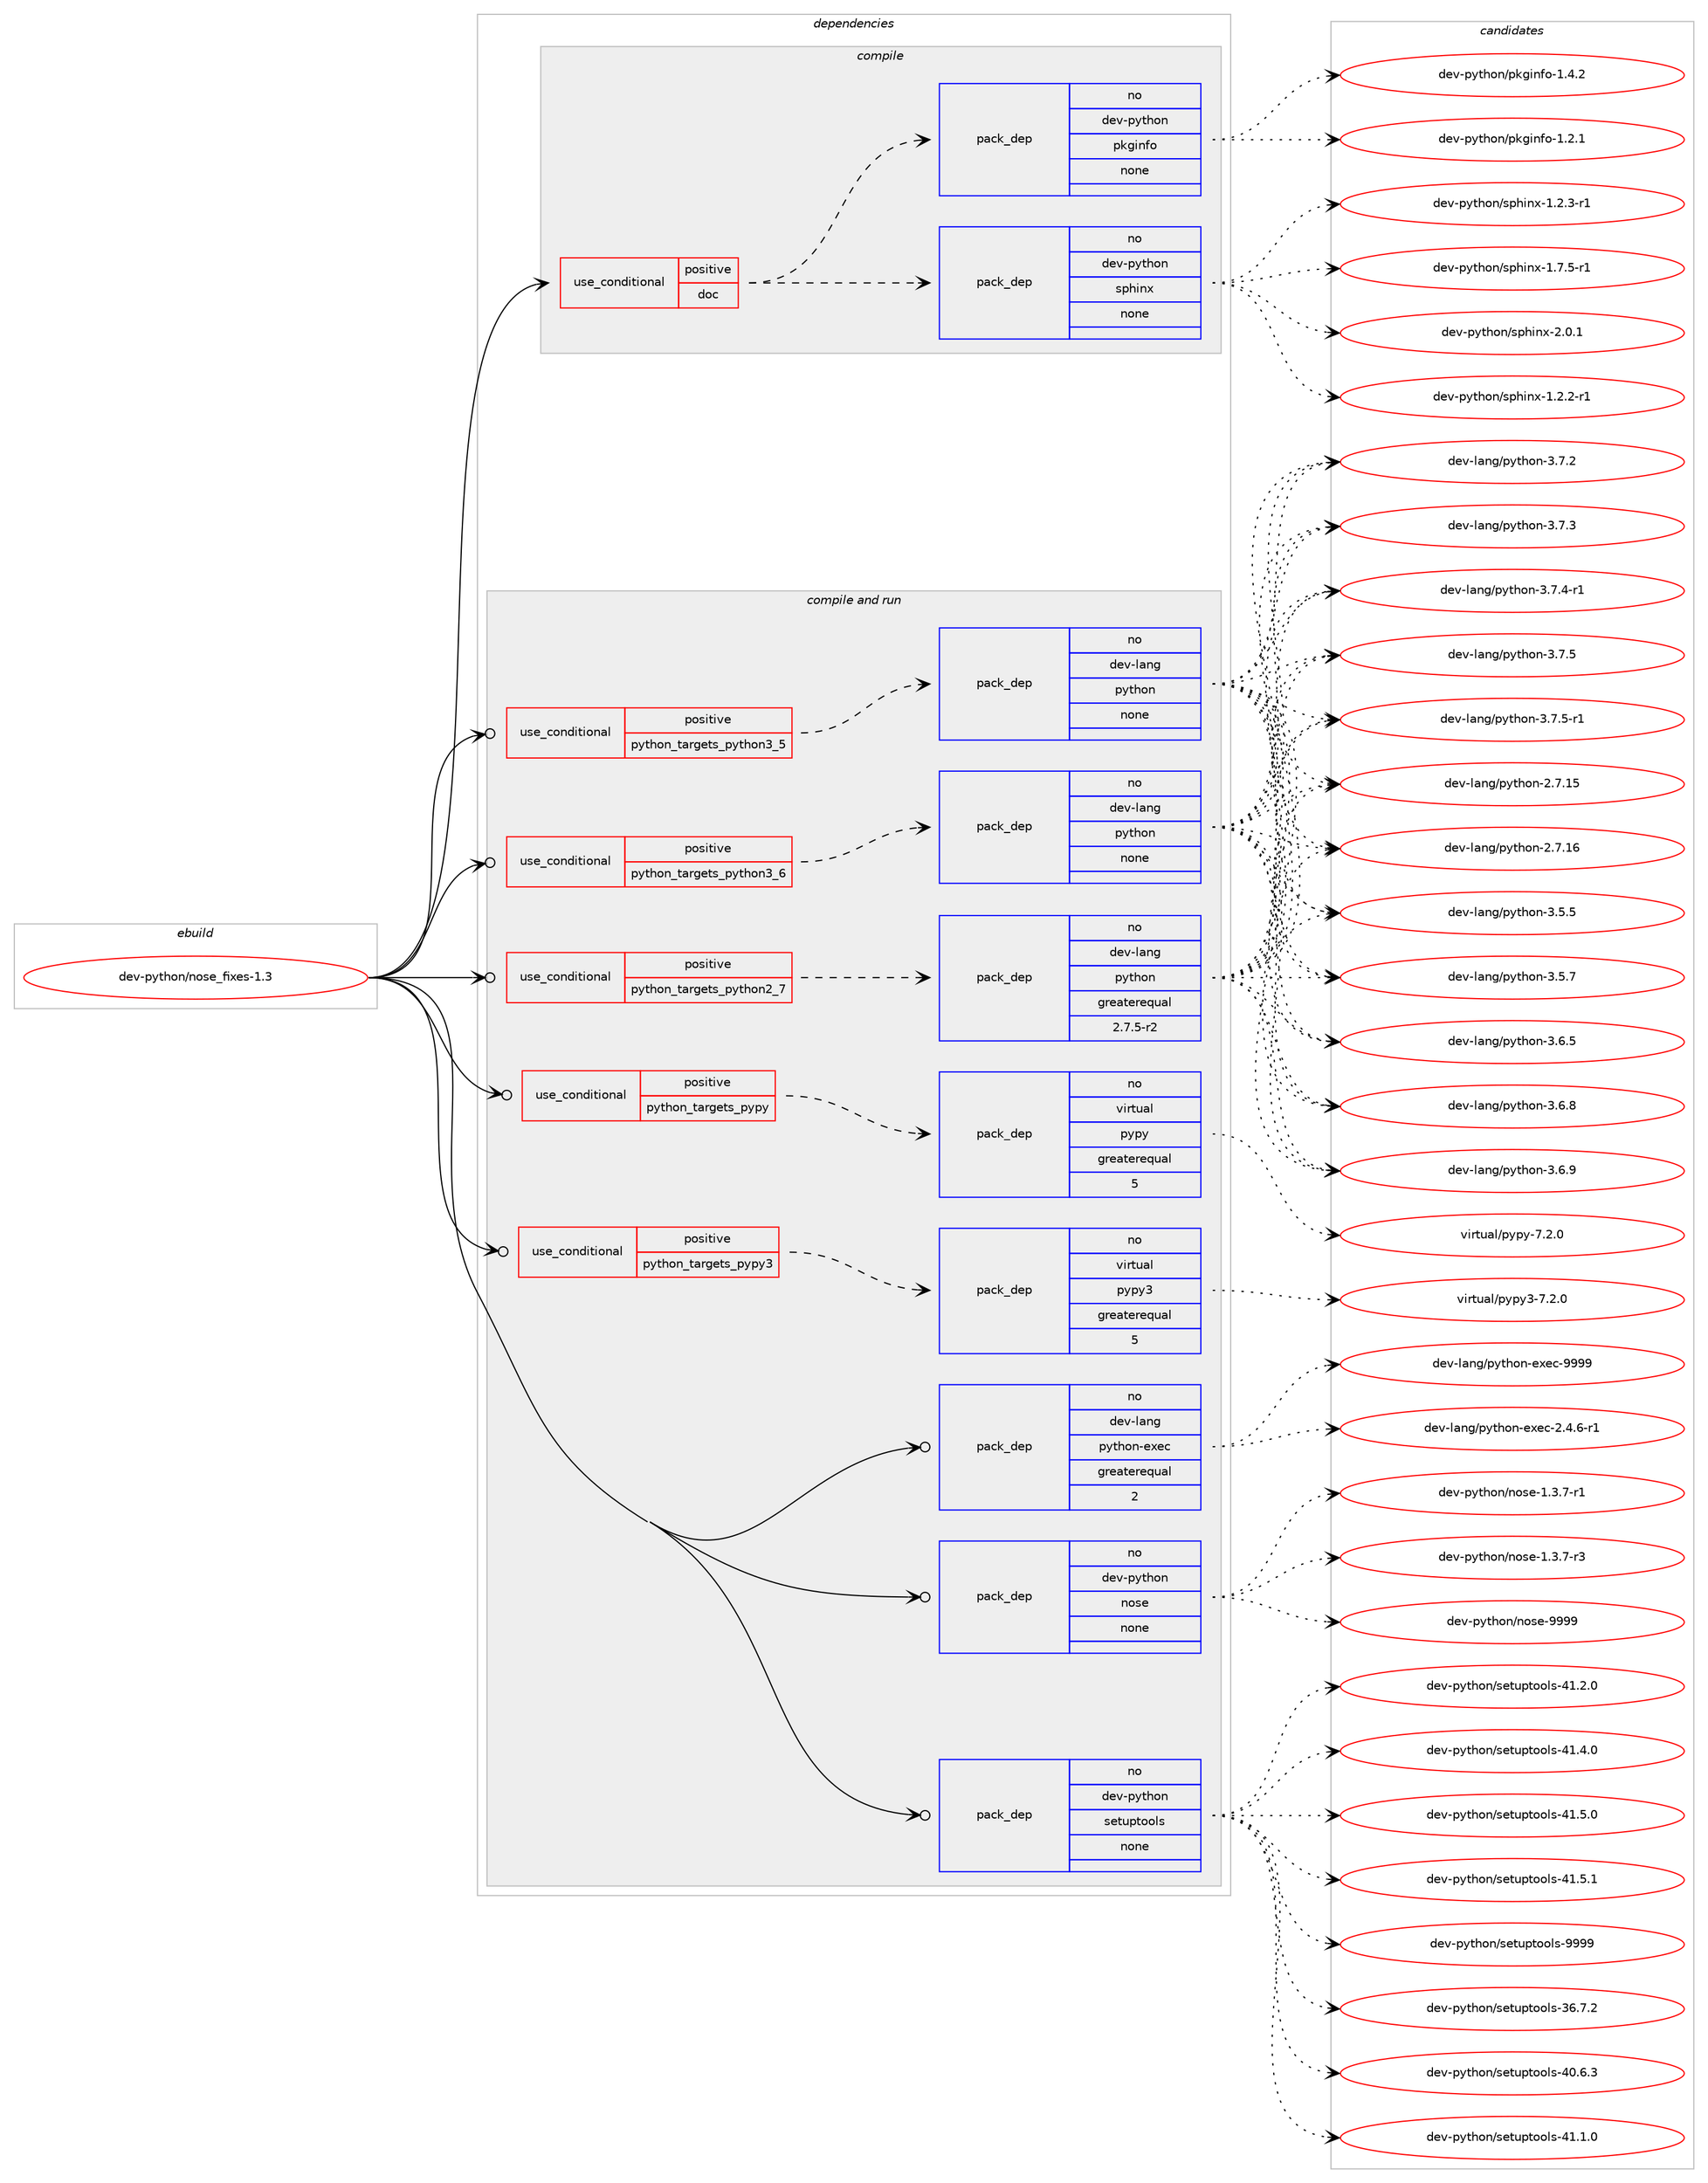 digraph prolog {

# *************
# Graph options
# *************

newrank=true;
concentrate=true;
compound=true;
graph [rankdir=LR,fontname=Helvetica,fontsize=10,ranksep=1.5];#, ranksep=2.5, nodesep=0.2];
edge  [arrowhead=vee];
node  [fontname=Helvetica,fontsize=10];

# **********
# The ebuild
# **********

subgraph cluster_leftcol {
color=gray;
rank=same;
label=<<i>ebuild</i>>;
id [label="dev-python/nose_fixes-1.3", color=red, width=4, href="../dev-python/nose_fixes-1.3.svg"];
}

# ****************
# The dependencies
# ****************

subgraph cluster_midcol {
color=gray;
label=<<i>dependencies</i>>;
subgraph cluster_compile {
fillcolor="#eeeeee";
style=filled;
label=<<i>compile</i>>;
subgraph cond143251 {
dependency616939 [label=<<TABLE BORDER="0" CELLBORDER="1" CELLSPACING="0" CELLPADDING="4"><TR><TD ROWSPAN="3" CELLPADDING="10">use_conditional</TD></TR><TR><TD>positive</TD></TR><TR><TD>doc</TD></TR></TABLE>>, shape=none, color=red];
subgraph pack461880 {
dependency616940 [label=<<TABLE BORDER="0" CELLBORDER="1" CELLSPACING="0" CELLPADDING="4" WIDTH="220"><TR><TD ROWSPAN="6" CELLPADDING="30">pack_dep</TD></TR><TR><TD WIDTH="110">no</TD></TR><TR><TD>dev-python</TD></TR><TR><TD>sphinx</TD></TR><TR><TD>none</TD></TR><TR><TD></TD></TR></TABLE>>, shape=none, color=blue];
}
dependency616939:e -> dependency616940:w [weight=20,style="dashed",arrowhead="vee"];
subgraph pack461881 {
dependency616941 [label=<<TABLE BORDER="0" CELLBORDER="1" CELLSPACING="0" CELLPADDING="4" WIDTH="220"><TR><TD ROWSPAN="6" CELLPADDING="30">pack_dep</TD></TR><TR><TD WIDTH="110">no</TD></TR><TR><TD>dev-python</TD></TR><TR><TD>pkginfo</TD></TR><TR><TD>none</TD></TR><TR><TD></TD></TR></TABLE>>, shape=none, color=blue];
}
dependency616939:e -> dependency616941:w [weight=20,style="dashed",arrowhead="vee"];
}
id:e -> dependency616939:w [weight=20,style="solid",arrowhead="vee"];
}
subgraph cluster_compileandrun {
fillcolor="#eeeeee";
style=filled;
label=<<i>compile and run</i>>;
subgraph cond143252 {
dependency616942 [label=<<TABLE BORDER="0" CELLBORDER="1" CELLSPACING="0" CELLPADDING="4"><TR><TD ROWSPAN="3" CELLPADDING="10">use_conditional</TD></TR><TR><TD>positive</TD></TR><TR><TD>python_targets_pypy</TD></TR></TABLE>>, shape=none, color=red];
subgraph pack461882 {
dependency616943 [label=<<TABLE BORDER="0" CELLBORDER="1" CELLSPACING="0" CELLPADDING="4" WIDTH="220"><TR><TD ROWSPAN="6" CELLPADDING="30">pack_dep</TD></TR><TR><TD WIDTH="110">no</TD></TR><TR><TD>virtual</TD></TR><TR><TD>pypy</TD></TR><TR><TD>greaterequal</TD></TR><TR><TD>5</TD></TR></TABLE>>, shape=none, color=blue];
}
dependency616942:e -> dependency616943:w [weight=20,style="dashed",arrowhead="vee"];
}
id:e -> dependency616942:w [weight=20,style="solid",arrowhead="odotvee"];
subgraph cond143253 {
dependency616944 [label=<<TABLE BORDER="0" CELLBORDER="1" CELLSPACING="0" CELLPADDING="4"><TR><TD ROWSPAN="3" CELLPADDING="10">use_conditional</TD></TR><TR><TD>positive</TD></TR><TR><TD>python_targets_pypy3</TD></TR></TABLE>>, shape=none, color=red];
subgraph pack461883 {
dependency616945 [label=<<TABLE BORDER="0" CELLBORDER="1" CELLSPACING="0" CELLPADDING="4" WIDTH="220"><TR><TD ROWSPAN="6" CELLPADDING="30">pack_dep</TD></TR><TR><TD WIDTH="110">no</TD></TR><TR><TD>virtual</TD></TR><TR><TD>pypy3</TD></TR><TR><TD>greaterequal</TD></TR><TR><TD>5</TD></TR></TABLE>>, shape=none, color=blue];
}
dependency616944:e -> dependency616945:w [weight=20,style="dashed",arrowhead="vee"];
}
id:e -> dependency616944:w [weight=20,style="solid",arrowhead="odotvee"];
subgraph cond143254 {
dependency616946 [label=<<TABLE BORDER="0" CELLBORDER="1" CELLSPACING="0" CELLPADDING="4"><TR><TD ROWSPAN="3" CELLPADDING="10">use_conditional</TD></TR><TR><TD>positive</TD></TR><TR><TD>python_targets_python2_7</TD></TR></TABLE>>, shape=none, color=red];
subgraph pack461884 {
dependency616947 [label=<<TABLE BORDER="0" CELLBORDER="1" CELLSPACING="0" CELLPADDING="4" WIDTH="220"><TR><TD ROWSPAN="6" CELLPADDING="30">pack_dep</TD></TR><TR><TD WIDTH="110">no</TD></TR><TR><TD>dev-lang</TD></TR><TR><TD>python</TD></TR><TR><TD>greaterequal</TD></TR><TR><TD>2.7.5-r2</TD></TR></TABLE>>, shape=none, color=blue];
}
dependency616946:e -> dependency616947:w [weight=20,style="dashed",arrowhead="vee"];
}
id:e -> dependency616946:w [weight=20,style="solid",arrowhead="odotvee"];
subgraph cond143255 {
dependency616948 [label=<<TABLE BORDER="0" CELLBORDER="1" CELLSPACING="0" CELLPADDING="4"><TR><TD ROWSPAN="3" CELLPADDING="10">use_conditional</TD></TR><TR><TD>positive</TD></TR><TR><TD>python_targets_python3_5</TD></TR></TABLE>>, shape=none, color=red];
subgraph pack461885 {
dependency616949 [label=<<TABLE BORDER="0" CELLBORDER="1" CELLSPACING="0" CELLPADDING="4" WIDTH="220"><TR><TD ROWSPAN="6" CELLPADDING="30">pack_dep</TD></TR><TR><TD WIDTH="110">no</TD></TR><TR><TD>dev-lang</TD></TR><TR><TD>python</TD></TR><TR><TD>none</TD></TR><TR><TD></TD></TR></TABLE>>, shape=none, color=blue];
}
dependency616948:e -> dependency616949:w [weight=20,style="dashed",arrowhead="vee"];
}
id:e -> dependency616948:w [weight=20,style="solid",arrowhead="odotvee"];
subgraph cond143256 {
dependency616950 [label=<<TABLE BORDER="0" CELLBORDER="1" CELLSPACING="0" CELLPADDING="4"><TR><TD ROWSPAN="3" CELLPADDING="10">use_conditional</TD></TR><TR><TD>positive</TD></TR><TR><TD>python_targets_python3_6</TD></TR></TABLE>>, shape=none, color=red];
subgraph pack461886 {
dependency616951 [label=<<TABLE BORDER="0" CELLBORDER="1" CELLSPACING="0" CELLPADDING="4" WIDTH="220"><TR><TD ROWSPAN="6" CELLPADDING="30">pack_dep</TD></TR><TR><TD WIDTH="110">no</TD></TR><TR><TD>dev-lang</TD></TR><TR><TD>python</TD></TR><TR><TD>none</TD></TR><TR><TD></TD></TR></TABLE>>, shape=none, color=blue];
}
dependency616950:e -> dependency616951:w [weight=20,style="dashed",arrowhead="vee"];
}
id:e -> dependency616950:w [weight=20,style="solid",arrowhead="odotvee"];
subgraph pack461887 {
dependency616952 [label=<<TABLE BORDER="0" CELLBORDER="1" CELLSPACING="0" CELLPADDING="4" WIDTH="220"><TR><TD ROWSPAN="6" CELLPADDING="30">pack_dep</TD></TR><TR><TD WIDTH="110">no</TD></TR><TR><TD>dev-lang</TD></TR><TR><TD>python-exec</TD></TR><TR><TD>greaterequal</TD></TR><TR><TD>2</TD></TR></TABLE>>, shape=none, color=blue];
}
id:e -> dependency616952:w [weight=20,style="solid",arrowhead="odotvee"];
subgraph pack461888 {
dependency616953 [label=<<TABLE BORDER="0" CELLBORDER="1" CELLSPACING="0" CELLPADDING="4" WIDTH="220"><TR><TD ROWSPAN="6" CELLPADDING="30">pack_dep</TD></TR><TR><TD WIDTH="110">no</TD></TR><TR><TD>dev-python</TD></TR><TR><TD>nose</TD></TR><TR><TD>none</TD></TR><TR><TD></TD></TR></TABLE>>, shape=none, color=blue];
}
id:e -> dependency616953:w [weight=20,style="solid",arrowhead="odotvee"];
subgraph pack461889 {
dependency616954 [label=<<TABLE BORDER="0" CELLBORDER="1" CELLSPACING="0" CELLPADDING="4" WIDTH="220"><TR><TD ROWSPAN="6" CELLPADDING="30">pack_dep</TD></TR><TR><TD WIDTH="110">no</TD></TR><TR><TD>dev-python</TD></TR><TR><TD>setuptools</TD></TR><TR><TD>none</TD></TR><TR><TD></TD></TR></TABLE>>, shape=none, color=blue];
}
id:e -> dependency616954:w [weight=20,style="solid",arrowhead="odotvee"];
}
subgraph cluster_run {
fillcolor="#eeeeee";
style=filled;
label=<<i>run</i>>;
}
}

# **************
# The candidates
# **************

subgraph cluster_choices {
rank=same;
color=gray;
label=<<i>candidates</i>>;

subgraph choice461880 {
color=black;
nodesep=1;
choice10010111845112121116104111110471151121041051101204549465046504511449 [label="dev-python/sphinx-1.2.2-r1", color=red, width=4,href="../dev-python/sphinx-1.2.2-r1.svg"];
choice10010111845112121116104111110471151121041051101204549465046514511449 [label="dev-python/sphinx-1.2.3-r1", color=red, width=4,href="../dev-python/sphinx-1.2.3-r1.svg"];
choice10010111845112121116104111110471151121041051101204549465546534511449 [label="dev-python/sphinx-1.7.5-r1", color=red, width=4,href="../dev-python/sphinx-1.7.5-r1.svg"];
choice1001011184511212111610411111047115112104105110120455046484649 [label="dev-python/sphinx-2.0.1", color=red, width=4,href="../dev-python/sphinx-2.0.1.svg"];
dependency616940:e -> choice10010111845112121116104111110471151121041051101204549465046504511449:w [style=dotted,weight="100"];
dependency616940:e -> choice10010111845112121116104111110471151121041051101204549465046514511449:w [style=dotted,weight="100"];
dependency616940:e -> choice10010111845112121116104111110471151121041051101204549465546534511449:w [style=dotted,weight="100"];
dependency616940:e -> choice1001011184511212111610411111047115112104105110120455046484649:w [style=dotted,weight="100"];
}
subgraph choice461881 {
color=black;
nodesep=1;
choice1001011184511212111610411111047112107103105110102111454946504649 [label="dev-python/pkginfo-1.2.1", color=red, width=4,href="../dev-python/pkginfo-1.2.1.svg"];
choice1001011184511212111610411111047112107103105110102111454946524650 [label="dev-python/pkginfo-1.4.2", color=red, width=4,href="../dev-python/pkginfo-1.4.2.svg"];
dependency616941:e -> choice1001011184511212111610411111047112107103105110102111454946504649:w [style=dotted,weight="100"];
dependency616941:e -> choice1001011184511212111610411111047112107103105110102111454946524650:w [style=dotted,weight="100"];
}
subgraph choice461882 {
color=black;
nodesep=1;
choice1181051141161179710847112121112121455546504648 [label="virtual/pypy-7.2.0", color=red, width=4,href="../virtual/pypy-7.2.0.svg"];
dependency616943:e -> choice1181051141161179710847112121112121455546504648:w [style=dotted,weight="100"];
}
subgraph choice461883 {
color=black;
nodesep=1;
choice118105114116117971084711212111212151455546504648 [label="virtual/pypy3-7.2.0", color=red, width=4,href="../virtual/pypy3-7.2.0.svg"];
dependency616945:e -> choice118105114116117971084711212111212151455546504648:w [style=dotted,weight="100"];
}
subgraph choice461884 {
color=black;
nodesep=1;
choice10010111845108971101034711212111610411111045504655464953 [label="dev-lang/python-2.7.15", color=red, width=4,href="../dev-lang/python-2.7.15.svg"];
choice10010111845108971101034711212111610411111045504655464954 [label="dev-lang/python-2.7.16", color=red, width=4,href="../dev-lang/python-2.7.16.svg"];
choice100101118451089711010347112121116104111110455146534653 [label="dev-lang/python-3.5.5", color=red, width=4,href="../dev-lang/python-3.5.5.svg"];
choice100101118451089711010347112121116104111110455146534655 [label="dev-lang/python-3.5.7", color=red, width=4,href="../dev-lang/python-3.5.7.svg"];
choice100101118451089711010347112121116104111110455146544653 [label="dev-lang/python-3.6.5", color=red, width=4,href="../dev-lang/python-3.6.5.svg"];
choice100101118451089711010347112121116104111110455146544656 [label="dev-lang/python-3.6.8", color=red, width=4,href="../dev-lang/python-3.6.8.svg"];
choice100101118451089711010347112121116104111110455146544657 [label="dev-lang/python-3.6.9", color=red, width=4,href="../dev-lang/python-3.6.9.svg"];
choice100101118451089711010347112121116104111110455146554650 [label="dev-lang/python-3.7.2", color=red, width=4,href="../dev-lang/python-3.7.2.svg"];
choice100101118451089711010347112121116104111110455146554651 [label="dev-lang/python-3.7.3", color=red, width=4,href="../dev-lang/python-3.7.3.svg"];
choice1001011184510897110103471121211161041111104551465546524511449 [label="dev-lang/python-3.7.4-r1", color=red, width=4,href="../dev-lang/python-3.7.4-r1.svg"];
choice100101118451089711010347112121116104111110455146554653 [label="dev-lang/python-3.7.5", color=red, width=4,href="../dev-lang/python-3.7.5.svg"];
choice1001011184510897110103471121211161041111104551465546534511449 [label="dev-lang/python-3.7.5-r1", color=red, width=4,href="../dev-lang/python-3.7.5-r1.svg"];
dependency616947:e -> choice10010111845108971101034711212111610411111045504655464953:w [style=dotted,weight="100"];
dependency616947:e -> choice10010111845108971101034711212111610411111045504655464954:w [style=dotted,weight="100"];
dependency616947:e -> choice100101118451089711010347112121116104111110455146534653:w [style=dotted,weight="100"];
dependency616947:e -> choice100101118451089711010347112121116104111110455146534655:w [style=dotted,weight="100"];
dependency616947:e -> choice100101118451089711010347112121116104111110455146544653:w [style=dotted,weight="100"];
dependency616947:e -> choice100101118451089711010347112121116104111110455146544656:w [style=dotted,weight="100"];
dependency616947:e -> choice100101118451089711010347112121116104111110455146544657:w [style=dotted,weight="100"];
dependency616947:e -> choice100101118451089711010347112121116104111110455146554650:w [style=dotted,weight="100"];
dependency616947:e -> choice100101118451089711010347112121116104111110455146554651:w [style=dotted,weight="100"];
dependency616947:e -> choice1001011184510897110103471121211161041111104551465546524511449:w [style=dotted,weight="100"];
dependency616947:e -> choice100101118451089711010347112121116104111110455146554653:w [style=dotted,weight="100"];
dependency616947:e -> choice1001011184510897110103471121211161041111104551465546534511449:w [style=dotted,weight="100"];
}
subgraph choice461885 {
color=black;
nodesep=1;
choice10010111845108971101034711212111610411111045504655464953 [label="dev-lang/python-2.7.15", color=red, width=4,href="../dev-lang/python-2.7.15.svg"];
choice10010111845108971101034711212111610411111045504655464954 [label="dev-lang/python-2.7.16", color=red, width=4,href="../dev-lang/python-2.7.16.svg"];
choice100101118451089711010347112121116104111110455146534653 [label="dev-lang/python-3.5.5", color=red, width=4,href="../dev-lang/python-3.5.5.svg"];
choice100101118451089711010347112121116104111110455146534655 [label="dev-lang/python-3.5.7", color=red, width=4,href="../dev-lang/python-3.5.7.svg"];
choice100101118451089711010347112121116104111110455146544653 [label="dev-lang/python-3.6.5", color=red, width=4,href="../dev-lang/python-3.6.5.svg"];
choice100101118451089711010347112121116104111110455146544656 [label="dev-lang/python-3.6.8", color=red, width=4,href="../dev-lang/python-3.6.8.svg"];
choice100101118451089711010347112121116104111110455146544657 [label="dev-lang/python-3.6.9", color=red, width=4,href="../dev-lang/python-3.6.9.svg"];
choice100101118451089711010347112121116104111110455146554650 [label="dev-lang/python-3.7.2", color=red, width=4,href="../dev-lang/python-3.7.2.svg"];
choice100101118451089711010347112121116104111110455146554651 [label="dev-lang/python-3.7.3", color=red, width=4,href="../dev-lang/python-3.7.3.svg"];
choice1001011184510897110103471121211161041111104551465546524511449 [label="dev-lang/python-3.7.4-r1", color=red, width=4,href="../dev-lang/python-3.7.4-r1.svg"];
choice100101118451089711010347112121116104111110455146554653 [label="dev-lang/python-3.7.5", color=red, width=4,href="../dev-lang/python-3.7.5.svg"];
choice1001011184510897110103471121211161041111104551465546534511449 [label="dev-lang/python-3.7.5-r1", color=red, width=4,href="../dev-lang/python-3.7.5-r1.svg"];
dependency616949:e -> choice10010111845108971101034711212111610411111045504655464953:w [style=dotted,weight="100"];
dependency616949:e -> choice10010111845108971101034711212111610411111045504655464954:w [style=dotted,weight="100"];
dependency616949:e -> choice100101118451089711010347112121116104111110455146534653:w [style=dotted,weight="100"];
dependency616949:e -> choice100101118451089711010347112121116104111110455146534655:w [style=dotted,weight="100"];
dependency616949:e -> choice100101118451089711010347112121116104111110455146544653:w [style=dotted,weight="100"];
dependency616949:e -> choice100101118451089711010347112121116104111110455146544656:w [style=dotted,weight="100"];
dependency616949:e -> choice100101118451089711010347112121116104111110455146544657:w [style=dotted,weight="100"];
dependency616949:e -> choice100101118451089711010347112121116104111110455146554650:w [style=dotted,weight="100"];
dependency616949:e -> choice100101118451089711010347112121116104111110455146554651:w [style=dotted,weight="100"];
dependency616949:e -> choice1001011184510897110103471121211161041111104551465546524511449:w [style=dotted,weight="100"];
dependency616949:e -> choice100101118451089711010347112121116104111110455146554653:w [style=dotted,weight="100"];
dependency616949:e -> choice1001011184510897110103471121211161041111104551465546534511449:w [style=dotted,weight="100"];
}
subgraph choice461886 {
color=black;
nodesep=1;
choice10010111845108971101034711212111610411111045504655464953 [label="dev-lang/python-2.7.15", color=red, width=4,href="../dev-lang/python-2.7.15.svg"];
choice10010111845108971101034711212111610411111045504655464954 [label="dev-lang/python-2.7.16", color=red, width=4,href="../dev-lang/python-2.7.16.svg"];
choice100101118451089711010347112121116104111110455146534653 [label="dev-lang/python-3.5.5", color=red, width=4,href="../dev-lang/python-3.5.5.svg"];
choice100101118451089711010347112121116104111110455146534655 [label="dev-lang/python-3.5.7", color=red, width=4,href="../dev-lang/python-3.5.7.svg"];
choice100101118451089711010347112121116104111110455146544653 [label="dev-lang/python-3.6.5", color=red, width=4,href="../dev-lang/python-3.6.5.svg"];
choice100101118451089711010347112121116104111110455146544656 [label="dev-lang/python-3.6.8", color=red, width=4,href="../dev-lang/python-3.6.8.svg"];
choice100101118451089711010347112121116104111110455146544657 [label="dev-lang/python-3.6.9", color=red, width=4,href="../dev-lang/python-3.6.9.svg"];
choice100101118451089711010347112121116104111110455146554650 [label="dev-lang/python-3.7.2", color=red, width=4,href="../dev-lang/python-3.7.2.svg"];
choice100101118451089711010347112121116104111110455146554651 [label="dev-lang/python-3.7.3", color=red, width=4,href="../dev-lang/python-3.7.3.svg"];
choice1001011184510897110103471121211161041111104551465546524511449 [label="dev-lang/python-3.7.4-r1", color=red, width=4,href="../dev-lang/python-3.7.4-r1.svg"];
choice100101118451089711010347112121116104111110455146554653 [label="dev-lang/python-3.7.5", color=red, width=4,href="../dev-lang/python-3.7.5.svg"];
choice1001011184510897110103471121211161041111104551465546534511449 [label="dev-lang/python-3.7.5-r1", color=red, width=4,href="../dev-lang/python-3.7.5-r1.svg"];
dependency616951:e -> choice10010111845108971101034711212111610411111045504655464953:w [style=dotted,weight="100"];
dependency616951:e -> choice10010111845108971101034711212111610411111045504655464954:w [style=dotted,weight="100"];
dependency616951:e -> choice100101118451089711010347112121116104111110455146534653:w [style=dotted,weight="100"];
dependency616951:e -> choice100101118451089711010347112121116104111110455146534655:w [style=dotted,weight="100"];
dependency616951:e -> choice100101118451089711010347112121116104111110455146544653:w [style=dotted,weight="100"];
dependency616951:e -> choice100101118451089711010347112121116104111110455146544656:w [style=dotted,weight="100"];
dependency616951:e -> choice100101118451089711010347112121116104111110455146544657:w [style=dotted,weight="100"];
dependency616951:e -> choice100101118451089711010347112121116104111110455146554650:w [style=dotted,weight="100"];
dependency616951:e -> choice100101118451089711010347112121116104111110455146554651:w [style=dotted,weight="100"];
dependency616951:e -> choice1001011184510897110103471121211161041111104551465546524511449:w [style=dotted,weight="100"];
dependency616951:e -> choice100101118451089711010347112121116104111110455146554653:w [style=dotted,weight="100"];
dependency616951:e -> choice1001011184510897110103471121211161041111104551465546534511449:w [style=dotted,weight="100"];
}
subgraph choice461887 {
color=black;
nodesep=1;
choice10010111845108971101034711212111610411111045101120101994550465246544511449 [label="dev-lang/python-exec-2.4.6-r1", color=red, width=4,href="../dev-lang/python-exec-2.4.6-r1.svg"];
choice10010111845108971101034711212111610411111045101120101994557575757 [label="dev-lang/python-exec-9999", color=red, width=4,href="../dev-lang/python-exec-9999.svg"];
dependency616952:e -> choice10010111845108971101034711212111610411111045101120101994550465246544511449:w [style=dotted,weight="100"];
dependency616952:e -> choice10010111845108971101034711212111610411111045101120101994557575757:w [style=dotted,weight="100"];
}
subgraph choice461888 {
color=black;
nodesep=1;
choice10010111845112121116104111110471101111151014549465146554511449 [label="dev-python/nose-1.3.7-r1", color=red, width=4,href="../dev-python/nose-1.3.7-r1.svg"];
choice10010111845112121116104111110471101111151014549465146554511451 [label="dev-python/nose-1.3.7-r3", color=red, width=4,href="../dev-python/nose-1.3.7-r3.svg"];
choice10010111845112121116104111110471101111151014557575757 [label="dev-python/nose-9999", color=red, width=4,href="../dev-python/nose-9999.svg"];
dependency616953:e -> choice10010111845112121116104111110471101111151014549465146554511449:w [style=dotted,weight="100"];
dependency616953:e -> choice10010111845112121116104111110471101111151014549465146554511451:w [style=dotted,weight="100"];
dependency616953:e -> choice10010111845112121116104111110471101111151014557575757:w [style=dotted,weight="100"];
}
subgraph choice461889 {
color=black;
nodesep=1;
choice100101118451121211161041111104711510111611711211611111110811545515446554650 [label="dev-python/setuptools-36.7.2", color=red, width=4,href="../dev-python/setuptools-36.7.2.svg"];
choice100101118451121211161041111104711510111611711211611111110811545524846544651 [label="dev-python/setuptools-40.6.3", color=red, width=4,href="../dev-python/setuptools-40.6.3.svg"];
choice100101118451121211161041111104711510111611711211611111110811545524946494648 [label="dev-python/setuptools-41.1.0", color=red, width=4,href="../dev-python/setuptools-41.1.0.svg"];
choice100101118451121211161041111104711510111611711211611111110811545524946504648 [label="dev-python/setuptools-41.2.0", color=red, width=4,href="../dev-python/setuptools-41.2.0.svg"];
choice100101118451121211161041111104711510111611711211611111110811545524946524648 [label="dev-python/setuptools-41.4.0", color=red, width=4,href="../dev-python/setuptools-41.4.0.svg"];
choice100101118451121211161041111104711510111611711211611111110811545524946534648 [label="dev-python/setuptools-41.5.0", color=red, width=4,href="../dev-python/setuptools-41.5.0.svg"];
choice100101118451121211161041111104711510111611711211611111110811545524946534649 [label="dev-python/setuptools-41.5.1", color=red, width=4,href="../dev-python/setuptools-41.5.1.svg"];
choice10010111845112121116104111110471151011161171121161111111081154557575757 [label="dev-python/setuptools-9999", color=red, width=4,href="../dev-python/setuptools-9999.svg"];
dependency616954:e -> choice100101118451121211161041111104711510111611711211611111110811545515446554650:w [style=dotted,weight="100"];
dependency616954:e -> choice100101118451121211161041111104711510111611711211611111110811545524846544651:w [style=dotted,weight="100"];
dependency616954:e -> choice100101118451121211161041111104711510111611711211611111110811545524946494648:w [style=dotted,weight="100"];
dependency616954:e -> choice100101118451121211161041111104711510111611711211611111110811545524946504648:w [style=dotted,weight="100"];
dependency616954:e -> choice100101118451121211161041111104711510111611711211611111110811545524946524648:w [style=dotted,weight="100"];
dependency616954:e -> choice100101118451121211161041111104711510111611711211611111110811545524946534648:w [style=dotted,weight="100"];
dependency616954:e -> choice100101118451121211161041111104711510111611711211611111110811545524946534649:w [style=dotted,weight="100"];
dependency616954:e -> choice10010111845112121116104111110471151011161171121161111111081154557575757:w [style=dotted,weight="100"];
}
}

}
